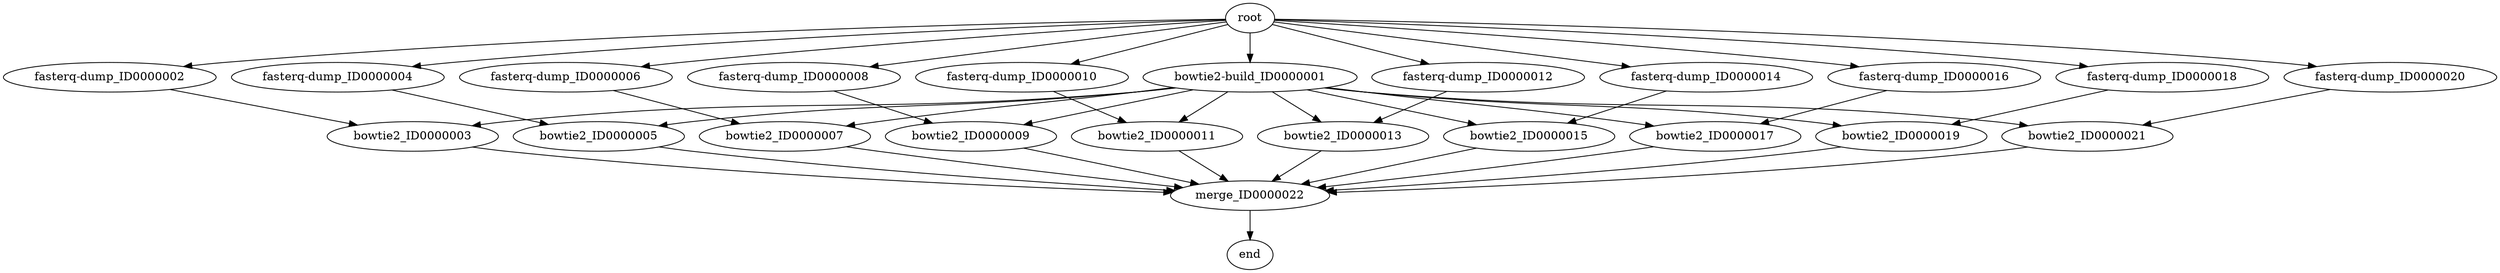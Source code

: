 strict digraph {
"bowtie2-build_ID0000001" [size=10000000];
"fasterq-dump_ID0000002" [size=10000000];
bowtie2_ID0000003 [size=10000000];
"fasterq-dump_ID0000004" [size=10000000];
bowtie2_ID0000005 [size=10000000];
"fasterq-dump_ID0000006" [size=10000000];
bowtie2_ID0000007 [size=10000000];
"fasterq-dump_ID0000008" [size=10000000];
bowtie2_ID0000009 [size=10000000];
"fasterq-dump_ID0000010" [size=10000000];
bowtie2_ID0000011 [size=10000000];
"fasterq-dump_ID0000012" [size=10000000];
bowtie2_ID0000013 [size=10000000];
"fasterq-dump_ID0000014" [size=10000000];
bowtie2_ID0000015 [size=10000000];
"fasterq-dump_ID0000016" [size=10000000];
bowtie2_ID0000017 [size=10000000];
"fasterq-dump_ID0000018" [size=10000000];
bowtie2_ID0000019 [size=10000000];
"fasterq-dump_ID0000020" [size=10000000];
bowtie2_ID0000021 [size=10000000];
merge_ID0000022 [size=10000000];
root [size=2];
end [size=2];
"bowtie2-build_ID0000001" -> bowtie2_ID0000003 [size=40000000];
"bowtie2-build_ID0000001" -> bowtie2_ID0000005 [size=40000000];
"bowtie2-build_ID0000001" -> bowtie2_ID0000007 [size=40000000];
"bowtie2-build_ID0000001" -> bowtie2_ID0000009 [size=40000000];
"bowtie2-build_ID0000001" -> bowtie2_ID0000011 [size=40000000];
"bowtie2-build_ID0000001" -> bowtie2_ID0000013 [size=40000000];
"bowtie2-build_ID0000001" -> bowtie2_ID0000015 [size=40000000];
"bowtie2-build_ID0000001" -> bowtie2_ID0000017 [size=40000000];
"bowtie2-build_ID0000001" -> bowtie2_ID0000019 [size=40000000];
"bowtie2-build_ID0000001" -> bowtie2_ID0000021 [size=40000000];
"fasterq-dump_ID0000002" -> bowtie2_ID0000003 [size=40000000];
bowtie2_ID0000003 -> merge_ID0000022 [size=40000000];
"fasterq-dump_ID0000004" -> bowtie2_ID0000005 [size=40000000];
bowtie2_ID0000005 -> merge_ID0000022 [size=40000000];
"fasterq-dump_ID0000006" -> bowtie2_ID0000007 [size=40000000];
bowtie2_ID0000007 -> merge_ID0000022 [size=40000000];
"fasterq-dump_ID0000008" -> bowtie2_ID0000009 [size=40000000];
bowtie2_ID0000009 -> merge_ID0000022 [size=40000000];
"fasterq-dump_ID0000010" -> bowtie2_ID0000011 [size=40000000];
bowtie2_ID0000011 -> merge_ID0000022 [size=40000000];
"fasterq-dump_ID0000012" -> bowtie2_ID0000013 [size=40000000];
bowtie2_ID0000013 -> merge_ID0000022 [size=40000000];
"fasterq-dump_ID0000014" -> bowtie2_ID0000015 [size=40000000];
bowtie2_ID0000015 -> merge_ID0000022 [size=40000000];
"fasterq-dump_ID0000016" -> bowtie2_ID0000017 [size=40000000];
bowtie2_ID0000017 -> merge_ID0000022 [size=40000000];
"fasterq-dump_ID0000018" -> bowtie2_ID0000019 [size=40000000];
bowtie2_ID0000019 -> merge_ID0000022 [size=40000000];
"fasterq-dump_ID0000020" -> bowtie2_ID0000021 [size=40000000];
bowtie2_ID0000021 -> merge_ID0000022 [size=40000000];
merge_ID0000022 -> end [size=2];
root -> "bowtie2-build_ID0000001" [size=2];
root -> "fasterq-dump_ID0000002" [size=2];
root -> "fasterq-dump_ID0000004" [size=2];
root -> "fasterq-dump_ID0000006" [size=2];
root -> "fasterq-dump_ID0000008" [size=2];
root -> "fasterq-dump_ID0000010" [size=2];
root -> "fasterq-dump_ID0000012" [size=2];
root -> "fasterq-dump_ID0000014" [size=2];
root -> "fasterq-dump_ID0000016" [size=2];
root -> "fasterq-dump_ID0000018" [size=2];
root -> "fasterq-dump_ID0000020" [size=2];
}
